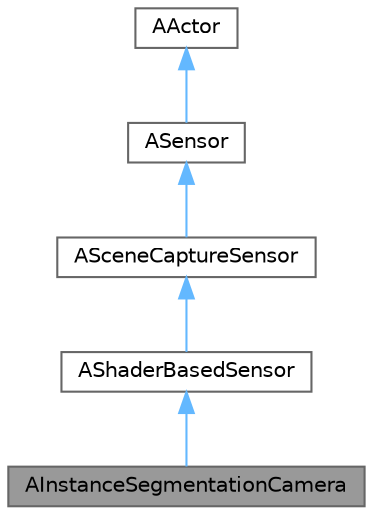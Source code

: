 digraph "AInstanceSegmentationCamera"
{
 // INTERACTIVE_SVG=YES
 // LATEX_PDF_SIZE
  bgcolor="transparent";
  edge [fontname=Helvetica,fontsize=10,labelfontname=Helvetica,labelfontsize=10];
  node [fontname=Helvetica,fontsize=10,shape=box,height=0.2,width=0.4];
  Node1 [id="Node000001",label="AInstanceSegmentationCamera",height=0.2,width=0.4,color="gray40", fillcolor="grey60", style="filled", fontcolor="black",tooltip="Sensor that produces \"Instance segmentation\" images."];
  Node2 -> Node1 [id="edge1_Node000001_Node000002",dir="back",color="steelblue1",style="solid",tooltip=" "];
  Node2 [id="Node000002",label="AShaderBasedSensor",height=0.2,width=0.4,color="gray40", fillcolor="white", style="filled",URL="$da/dd3/classAShaderBasedSensor.html",tooltip="A sensor that produces data by applying post-process materials (shaders) to a scene capture image."];
  Node3 -> Node2 [id="edge2_Node000002_Node000003",dir="back",color="steelblue1",style="solid",tooltip=" "];
  Node3 [id="Node000003",label="ASceneCaptureSensor",height=0.2,width=0.4,color="gray40", fillcolor="white", style="filled",URL="$d4/d60/classASceneCaptureSensor.html",tooltip="Base class for sensors using a USceneCaptureComponent2D for rendering the scene."];
  Node4 -> Node3 [id="edge3_Node000003_Node000004",dir="back",color="steelblue1",style="solid",tooltip=" "];
  Node4 [id="Node000004",label="ASensor",height=0.2,width=0.4,color="gray40", fillcolor="white", style="filled",URL="$d3/d01/classASensor.html",tooltip="Base class for sensors."];
  Node5 -> Node4 [id="edge4_Node000004_Node000005",dir="back",color="steelblue1",style="solid",tooltip=" "];
  Node5 [id="Node000005",label="AActor",height=0.2,width=0.4,color="gray40", fillcolor="white", style="filled",URL="$d1/da4/classAActor.html",tooltip=" "];
}
